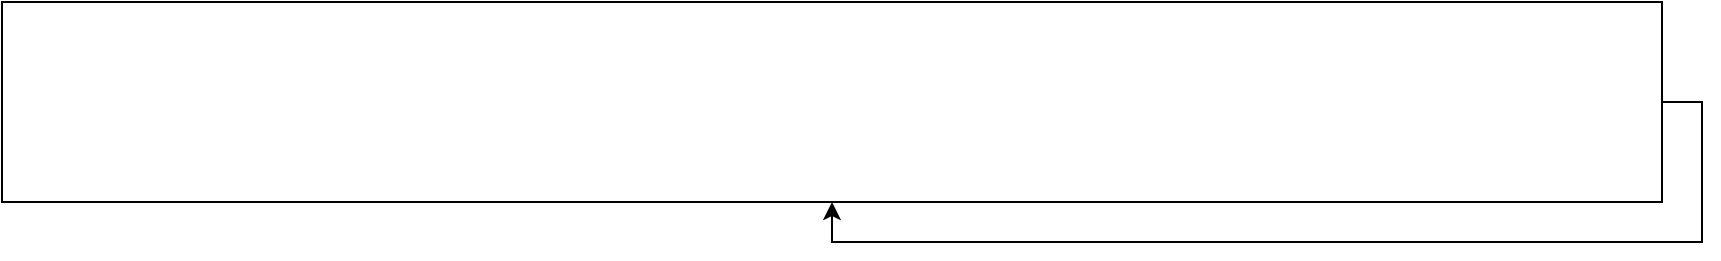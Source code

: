 <mxfile version="24.2.5" type="github">
  <diagram name="Página-1" id="EY-bUbokXvz4pKlo2zr5">
    <mxGraphModel dx="1060" dy="1938" grid="1" gridSize="10" guides="1" tooltips="1" connect="1" arrows="1" fold="1" page="1" pageScale="1" pageWidth="827" pageHeight="1169" math="0" shadow="0">
      <root>
        <mxCell id="0" />
        <mxCell id="1" parent="0" />
        <mxCell id="Br9tkkUcvAvf1xouO2TZ-1" value="" style="rounded=0;whiteSpace=wrap;html=1;" vertex="1" parent="1">
          <mxGeometry width="830" height="100" as="geometry" />
        </mxCell>
        <mxCell id="Br9tkkUcvAvf1xouO2TZ-2" style="edgeStyle=orthogonalEdgeStyle;rounded=0;orthogonalLoop=1;jettySize=auto;html=1;exitX=1;exitY=0.5;exitDx=0;exitDy=0;" edge="1" parent="1" source="Br9tkkUcvAvf1xouO2TZ-1" target="Br9tkkUcvAvf1xouO2TZ-1">
          <mxGeometry relative="1" as="geometry" />
        </mxCell>
      </root>
    </mxGraphModel>
  </diagram>
</mxfile>
